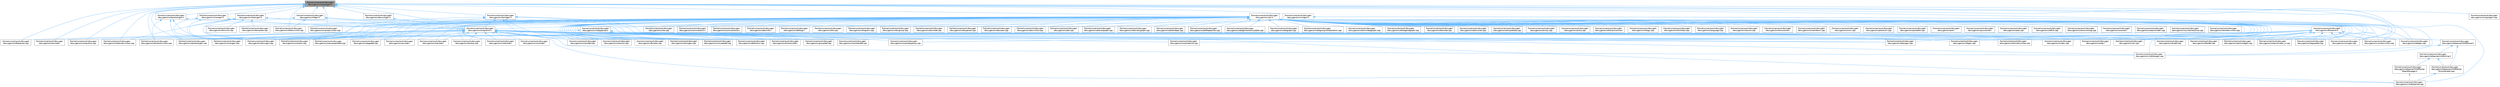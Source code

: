 digraph "/home/runner/work/doxygen/doxygen/src/outputgen.h"
{
 // INTERACTIVE_SVG=YES
 // LATEX_PDF_SIZE
  bgcolor="transparent";
  edge [fontname=Helvetica,fontsize=10,labelfontname=Helvetica,labelfontsize=10];
  node [fontname=Helvetica,fontsize=10,shape=box,height=0.2,width=0.4];
  Node1 [id="Node000001",label="/home/runner/work/doxygen\l/doxygen/src/outputgen.h",height=0.2,width=0.4,color="gray40", fillcolor="grey60", style="filled", fontcolor="black"];
  Node1 -> Node2 [id="edge1_Node000001_Node000002",dir="back",color="steelblue1",style="solid"];
  Node2 [id="Node000002",label="/home/runner/work/doxygen\l/doxygen/src/defgen.cpp",height=0.2,width=0.4,color="grey40", fillcolor="white", style="filled",URL="$d3/d17/defgen_8cpp.html",tooltip=" "];
  Node1 -> Node3 [id="edge2_Node000001_Node000003",dir="back",color="steelblue1",style="solid"];
  Node3 [id="Node000003",label="/home/runner/work/doxygen\l/doxygen/src/devnullgen.h",height=0.2,width=0.4,color="grey40", fillcolor="white", style="filled",URL="$d8/de5/devnullgen_8h.html",tooltip=" "];
  Node3 -> Node4 [id="edge3_Node000003_Node000004",dir="back",color="steelblue1",style="solid"];
  Node4 [id="Node000004",label="/home/runner/work/doxygen\l/doxygen/src/outputlist.h",height=0.2,width=0.4,color="grey40", fillcolor="white", style="filled",URL="$d2/db9/outputlist_8h.html",tooltip=" "];
  Node4 -> Node5 [id="edge4_Node000004_Node000005",dir="back",color="steelblue1",style="solid"];
  Node5 [id="Node000005",label="/home/runner/work/doxygen\l/doxygen/src/classdef.cpp",height=0.2,width=0.4,color="grey40", fillcolor="white", style="filled",URL="$de/d89/classdef_8cpp.html",tooltip=" "];
  Node4 -> Node6 [id="edge5_Node000004_Node000006",dir="back",color="steelblue1",style="solid"];
  Node6 [id="Node000006",label="/home/runner/work/doxygen\l/doxygen/src/classlist.cpp",height=0.2,width=0.4,color="grey40", fillcolor="white", style="filled",URL="$d6/d10/classlist_8cpp.html",tooltip=" "];
  Node4 -> Node7 [id="edge6_Node000004_Node000007",dir="back",color="steelblue1",style="solid"];
  Node7 [id="Node000007",label="/home/runner/work/doxygen\l/doxygen/src/code.l",height=0.2,width=0.4,color="grey40", fillcolor="white", style="filled",URL="$da/d1f/code_8l.html",tooltip=" "];
  Node4 -> Node8 [id="edge7_Node000004_Node000008",dir="back",color="steelblue1",style="solid"];
  Node8 [id="Node000008",label="/home/runner/work/doxygen\l/doxygen/src/conceptdef.cpp",height=0.2,width=0.4,color="grey40", fillcolor="white", style="filled",URL="$d8/d0a/conceptdef_8cpp.html",tooltip=" "];
  Node4 -> Node9 [id="edge8_Node000004_Node000009",dir="back",color="steelblue1",style="solid"];
  Node9 [id="Node000009",label="/home/runner/work/doxygen\l/doxygen/src/context.cpp",height=0.2,width=0.4,color="grey40", fillcolor="white", style="filled",URL="$db/d12/context_8cpp.html",tooltip=" "];
  Node4 -> Node10 [id="edge9_Node000004_Node000010",dir="back",color="steelblue1",style="solid"];
  Node10 [id="Node000010",label="/home/runner/work/doxygen\l/doxygen/src/definition.cpp",height=0.2,width=0.4,color="grey40", fillcolor="white", style="filled",URL="$d3/dea/definition_8cpp.html",tooltip=" "];
  Node4 -> Node11 [id="edge10_Node000004_Node000011",dir="back",color="steelblue1",style="solid"];
  Node11 [id="Node000011",label="/home/runner/work/doxygen\l/doxygen/src/dirdef.cpp",height=0.2,width=0.4,color="grey40", fillcolor="white", style="filled",URL="$d8/d52/dirdef_8cpp.html",tooltip=" "];
  Node4 -> Node12 [id="edge11_Node000004_Node000012",dir="back",color="steelblue1",style="solid"];
  Node12 [id="Node000012",label="/home/runner/work/doxygen\l/doxygen/src/docbookgen.cpp",height=0.2,width=0.4,color="grey40", fillcolor="white", style="filled",URL="$d8/d29/docbookgen_8cpp.html",tooltip=" "];
  Node4 -> Node13 [id="edge12_Node000004_Node000013",dir="back",color="steelblue1",style="solid"];
  Node13 [id="Node000013",label="/home/runner/work/doxygen\l/doxygen/src/doxygen.cpp",height=0.2,width=0.4,color="grey40", fillcolor="white", style="filled",URL="$dc/d98/doxygen_8cpp.html",tooltip=" "];
  Node4 -> Node14 [id="edge13_Node000004_Node000014",dir="back",color="steelblue1",style="solid"];
  Node14 [id="Node000014",label="/home/runner/work/doxygen\l/doxygen/src/filedef.cpp",height=0.2,width=0.4,color="grey40", fillcolor="white", style="filled",URL="$d6/ddc/filedef_8cpp.html",tooltip=" "];
  Node4 -> Node15 [id="edge14_Node000004_Node000015",dir="back",color="steelblue1",style="solid"];
  Node15 [id="Node000015",label="/home/runner/work/doxygen\l/doxygen/src/fileparser.cpp",height=0.2,width=0.4,color="grey40", fillcolor="white", style="filled",URL="$d9/d74/fileparser_8cpp.html",tooltip=" "];
  Node4 -> Node16 [id="edge15_Node000004_Node000016",dir="back",color="steelblue1",style="solid"];
  Node16 [id="Node000016",label="/home/runner/work/doxygen\l/doxygen/src/fortrancode.l",height=0.2,width=0.4,color="grey40", fillcolor="white", style="filled",URL="$d9/d5b/fortrancode_8l.html",tooltip=" "];
  Node4 -> Node17 [id="edge16_Node000004_Node000017",dir="back",color="steelblue1",style="solid"];
  Node17 [id="Node000017",label="/home/runner/work/doxygen\l/doxygen/src/ftvhelp.cpp",height=0.2,width=0.4,color="grey40", fillcolor="white", style="filled",URL="$db/d41/ftvhelp_8cpp.html",tooltip=" "];
  Node4 -> Node18 [id="edge17_Node000004_Node000018",dir="back",color="steelblue1",style="solid"];
  Node18 [id="Node000018",label="/home/runner/work/doxygen\l/doxygen/src/groupdef.cpp",height=0.2,width=0.4,color="grey40", fillcolor="white", style="filled",URL="$d6/d42/groupdef_8cpp.html",tooltip=" "];
  Node4 -> Node19 [id="edge18_Node000004_Node000019",dir="back",color="steelblue1",style="solid"];
  Node19 [id="Node000019",label="/home/runner/work/doxygen\l/doxygen/src/htmldocvisitor.cpp",height=0.2,width=0.4,color="grey40", fillcolor="white", style="filled",URL="$da/db0/htmldocvisitor_8cpp.html",tooltip=" "];
  Node4 -> Node20 [id="edge19_Node000004_Node000020",dir="back",color="steelblue1",style="solid"];
  Node20 [id="Node000020",label="/home/runner/work/doxygen\l/doxygen/src/htmlgen.cpp",height=0.2,width=0.4,color="grey40", fillcolor="white", style="filled",URL="$d8/d6e/htmlgen_8cpp.html",tooltip=" "];
  Node4 -> Node21 [id="edge20_Node000004_Node000021",dir="back",color="steelblue1",style="solid"];
  Node21 [id="Node000021",label="/home/runner/work/doxygen\l/doxygen/src/index.cpp",height=0.2,width=0.4,color="grey40", fillcolor="white", style="filled",URL="$db/d14/index_8cpp.html",tooltip="This file contains functions for the various index pages."];
  Node4 -> Node22 [id="edge21_Node000004_Node000022",dir="back",color="steelblue1",style="solid"];
  Node22 [id="Node000022",label="/home/runner/work/doxygen\l/doxygen/src/latexdocvisitor.cpp",height=0.2,width=0.4,color="grey40", fillcolor="white", style="filled",URL="$d1/d4e/latexdocvisitor_8cpp.html",tooltip=" "];
  Node4 -> Node23 [id="edge22_Node000004_Node000023",dir="back",color="steelblue1",style="solid"];
  Node23 [id="Node000023",label="/home/runner/work/doxygen\l/doxygen/src/latexgen.cpp",height=0.2,width=0.4,color="grey40", fillcolor="white", style="filled",URL="$d4/d42/latexgen_8cpp.html",tooltip=" "];
  Node4 -> Node24 [id="edge23_Node000004_Node000024",dir="back",color="steelblue1",style="solid"];
  Node24 [id="Node000024",label="/home/runner/work/doxygen\l/doxygen/src/lexcode.l",height=0.2,width=0.4,color="grey40", fillcolor="white", style="filled",URL="$d0/d7e/lexcode_8l.html",tooltip=" "];
  Node4 -> Node25 [id="edge24_Node000004_Node000025",dir="back",color="steelblue1",style="solid"];
  Node25 [id="Node000025",label="/home/runner/work/doxygen\l/doxygen/src/mangen.cpp",height=0.2,width=0.4,color="grey40", fillcolor="white", style="filled",URL="$d7/de7/mangen_8cpp.html",tooltip=" "];
  Node4 -> Node26 [id="edge25_Node000004_Node000026",dir="back",color="steelblue1",style="solid"];
  Node26 [id="Node000026",label="/home/runner/work/doxygen\l/doxygen/src/memberdef.cpp",height=0.2,width=0.4,color="grey40", fillcolor="white", style="filled",URL="$d0/d72/memberdef_8cpp.html",tooltip=" "];
  Node4 -> Node27 [id="edge26_Node000004_Node000027",dir="back",color="steelblue1",style="solid"];
  Node27 [id="Node000027",label="/home/runner/work/doxygen\l/doxygen/src/membergroup.cpp",height=0.2,width=0.4,color="grey40", fillcolor="white", style="filled",URL="$d6/d18/membergroup_8cpp.html",tooltip=" "];
  Node4 -> Node28 [id="edge27_Node000004_Node000028",dir="back",color="steelblue1",style="solid"];
  Node28 [id="Node000028",label="/home/runner/work/doxygen\l/doxygen/src/memberlist.cpp",height=0.2,width=0.4,color="grey40", fillcolor="white", style="filled",URL="$d0/d14/memberlist_8cpp.html",tooltip=" "];
  Node4 -> Node29 [id="edge28_Node000004_Node000029",dir="back",color="steelblue1",style="solid"];
  Node29 [id="Node000029",label="/home/runner/work/doxygen\l/doxygen/src/namespacedef.cpp",height=0.2,width=0.4,color="grey40", fillcolor="white", style="filled",URL="$d7/d1c/namespacedef_8cpp.html",tooltip=" "];
  Node4 -> Node30 [id="edge29_Node000004_Node000030",dir="back",color="steelblue1",style="solid"];
  Node30 [id="Node000030",label="/home/runner/work/doxygen\l/doxygen/src/outputlist.cpp",height=0.2,width=0.4,color="grey40", fillcolor="white", style="filled",URL="$db/dd8/outputlist_8cpp.html",tooltip=" "];
  Node4 -> Node31 [id="edge30_Node000004_Node000031",dir="back",color="steelblue1",style="solid"];
  Node31 [id="Node000031",label="/home/runner/work/doxygen\l/doxygen/src/pagedef.cpp",height=0.2,width=0.4,color="grey40", fillcolor="white", style="filled",URL="$d9/db4/pagedef_8cpp.html",tooltip=" "];
  Node4 -> Node32 [id="edge31_Node000004_Node000032",dir="back",color="steelblue1",style="solid"];
  Node32 [id="Node000032",label="/home/runner/work/doxygen\l/doxygen/src/pycode.l",height=0.2,width=0.4,color="grey40", fillcolor="white", style="filled",URL="$d3/ded/pycode_8l.html",tooltip=" "];
  Node4 -> Node33 [id="edge32_Node000004_Node000033",dir="back",color="steelblue1",style="solid"];
  Node33 [id="Node000033",label="/home/runner/work/doxygen\l/doxygen/src/rtfgen.cpp",height=0.2,width=0.4,color="grey40", fillcolor="white", style="filled",URL="$d0/d9c/rtfgen_8cpp.html",tooltip=" "];
  Node4 -> Node34 [id="edge33_Node000004_Node000034",dir="back",color="steelblue1",style="solid"];
  Node34 [id="Node000034",label="/home/runner/work/doxygen\l/doxygen/src/sqlcode.l",height=0.2,width=0.4,color="grey40", fillcolor="white", style="filled",URL="$d2/dda/sqlcode_8l.html",tooltip=" "];
  Node4 -> Node35 [id="edge34_Node000004_Node000035",dir="back",color="steelblue1",style="solid"];
  Node35 [id="Node000035",label="/home/runner/work/doxygen\l/doxygen/src/tooltip.cpp",height=0.2,width=0.4,color="grey40", fillcolor="white", style="filled",URL="$d7/d56/tooltip_8cpp.html",tooltip=" "];
  Node4 -> Node36 [id="edge35_Node000004_Node000036",dir="back",color="steelblue1",style="solid"];
  Node36 [id="Node000036",label="/home/runner/work/doxygen\l/doxygen/src/util.cpp",height=0.2,width=0.4,color="grey40", fillcolor="white", style="filled",URL="$df/d2d/util_8cpp.html",tooltip=" "];
  Node4 -> Node37 [id="edge36_Node000004_Node000037",dir="back",color="steelblue1",style="solid"];
  Node37 [id="Node000037",label="/home/runner/work/doxygen\l/doxygen/src/vhdlcode.l",height=0.2,width=0.4,color="grey40", fillcolor="white", style="filled",URL="$d5/d6a/vhdlcode_8l.html",tooltip=" "];
  Node4 -> Node38 [id="edge37_Node000004_Node000038",dir="back",color="steelblue1",style="solid"];
  Node38 [id="Node000038",label="/home/runner/work/doxygen\l/doxygen/src/vhdldocgen.cpp",height=0.2,width=0.4,color="grey40", fillcolor="white", style="filled",URL="$de/dea/vhdldocgen_8cpp.html",tooltip=" "];
  Node4 -> Node39 [id="edge38_Node000004_Node000039",dir="back",color="steelblue1",style="solid"];
  Node39 [id="Node000039",label="/home/runner/work/doxygen\l/doxygen/src/vhdljjparser.cpp",height=0.2,width=0.4,color="grey40", fillcolor="white", style="filled",URL="$d1/d86/vhdljjparser_8cpp.html",tooltip=" "];
  Node4 -> Node40 [id="edge39_Node000004_Node000040",dir="back",color="steelblue1",style="solid"];
  Node40 [id="Node000040",label="/home/runner/work/doxygen\l/doxygen/src/xmlcode.l",height=0.2,width=0.4,color="grey40", fillcolor="white", style="filled",URL="$dc/dc1/xmlcode_8l.html",tooltip=" "];
  Node4 -> Node41 [id="edge40_Node000004_Node000041",dir="back",color="steelblue1",style="solid"];
  Node41 [id="Node000041",label="/home/runner/work/doxygen\l/doxygen/src/xmlgen.cpp",height=0.2,width=0.4,color="grey40", fillcolor="white", style="filled",URL="$d0/dc3/xmlgen_8cpp.html",tooltip=" "];
  Node1 -> Node12 [id="edge41_Node000001_Node000012",dir="back",color="steelblue1",style="solid"];
  Node1 -> Node42 [id="edge42_Node000001_Node000042",dir="back",color="steelblue1",style="solid"];
  Node42 [id="Node000042",label="/home/runner/work/doxygen\l/doxygen/src/docbookgen.h",height=0.2,width=0.4,color="grey40", fillcolor="white", style="filled",URL="$de/dea/docbookgen_8h.html",tooltip=" "];
  Node42 -> Node12 [id="edge43_Node000042_Node000012",dir="back",color="steelblue1",style="solid"];
  Node42 -> Node43 [id="edge44_Node000042_Node000043",dir="back",color="steelblue1",style="solid"];
  Node43 [id="Node000043",label="/home/runner/work/doxygen\l/doxygen/src/docbookvisitor.cpp",height=0.2,width=0.4,color="grey40", fillcolor="white", style="filled",URL="$dc/d05/docbookvisitor_8cpp.html",tooltip=" "];
  Node42 -> Node13 [id="edge45_Node000042_Node000013",dir="back",color="steelblue1",style="solid"];
  Node42 -> Node4 [id="edge46_Node000042_Node000004",dir="back",color="steelblue1",style="solid"];
  Node1 -> Node43 [id="edge47_Node000001_Node000043",dir="back",color="steelblue1",style="solid"];
  Node1 -> Node15 [id="edge48_Node000001_Node000015",dir="back",color="steelblue1",style="solid"];
  Node1 -> Node19 [id="edge49_Node000001_Node000019",dir="back",color="steelblue1",style="solid"];
  Node1 -> Node44 [id="edge50_Node000001_Node000044",dir="back",color="steelblue1",style="solid"];
  Node44 [id="Node000044",label="/home/runner/work/doxygen\l/doxygen/src/htmlgen.h",height=0.2,width=0.4,color="grey40", fillcolor="white", style="filled",URL="$d8/d56/htmlgen_8h.html",tooltip=" "];
  Node44 -> Node9 [id="edge51_Node000044_Node000009",dir="back",color="steelblue1",style="solid"];
  Node44 -> Node13 [id="edge52_Node000044_Node000013",dir="back",color="steelblue1",style="solid"];
  Node44 -> Node17 [id="edge53_Node000044_Node000017",dir="back",color="steelblue1",style="solid"];
  Node44 -> Node19 [id="edge54_Node000044_Node000019",dir="back",color="steelblue1",style="solid"];
  Node44 -> Node20 [id="edge55_Node000044_Node000020",dir="back",color="steelblue1",style="solid"];
  Node44 -> Node21 [id="edge56_Node000044_Node000021",dir="back",color="steelblue1",style="solid"];
  Node44 -> Node4 [id="edge57_Node000044_Node000004",dir="back",color="steelblue1",style="solid"];
  Node1 -> Node22 [id="edge58_Node000001_Node000022",dir="back",color="steelblue1",style="solid"];
  Node1 -> Node45 [id="edge59_Node000001_Node000045",dir="back",color="steelblue1",style="solid"];
  Node45 [id="Node000045",label="/home/runner/work/doxygen\l/doxygen/src/latexgen.h",height=0.2,width=0.4,color="grey40", fillcolor="white", style="filled",URL="$d6/d9c/latexgen_8h.html",tooltip=" "];
  Node45 -> Node9 [id="edge60_Node000045_Node000009",dir="back",color="steelblue1",style="solid"];
  Node45 -> Node13 [id="edge61_Node000045_Node000013",dir="back",color="steelblue1",style="solid"];
  Node45 -> Node46 [id="edge62_Node000045_Node000046",dir="back",color="steelblue1",style="solid"];
  Node46 [id="Node000046",label="/home/runner/work/doxygen\l/doxygen/src/formula.cpp",height=0.2,width=0.4,color="grey40", fillcolor="white", style="filled",URL="$d7/d5b/formula_8cpp.html",tooltip=" "];
  Node45 -> Node22 [id="edge63_Node000045_Node000022",dir="back",color="steelblue1",style="solid"];
  Node45 -> Node23 [id="edge64_Node000045_Node000023",dir="back",color="steelblue1",style="solid"];
  Node45 -> Node4 [id="edge65_Node000045_Node000004",dir="back",color="steelblue1",style="solid"];
  Node45 -> Node47 [id="edge66_Node000045_Node000047",dir="back",color="steelblue1",style="solid"];
  Node47 [id="Node000047",label="/home/runner/work/doxygen\l/doxygen/src/template.cpp",height=0.2,width=0.4,color="grey40", fillcolor="white", style="filled",URL="$df/d54/template_8cpp.html",tooltip=" "];
  Node1 -> Node24 [id="edge67_Node000001_Node000024",dir="back",color="steelblue1",style="solid"];
  Node1 -> Node48 [id="edge68_Node000001_Node000048",dir="back",color="steelblue1",style="solid"];
  Node48 [id="Node000048",label="/home/runner/work/doxygen\l/doxygen/src/mandocvisitor.cpp",height=0.2,width=0.4,color="grey40", fillcolor="white", style="filled",URL="$d8/dde/mandocvisitor_8cpp.html",tooltip=" "];
  Node1 -> Node49 [id="edge69_Node000001_Node000049",dir="back",color="steelblue1",style="solid"];
  Node49 [id="Node000049",label="/home/runner/work/doxygen\l/doxygen/src/mangen.h",height=0.2,width=0.4,color="grey40", fillcolor="white", style="filled",URL="$da/dc0/mangen_8h.html",tooltip=" "];
  Node49 -> Node13 [id="edge70_Node000049_Node000013",dir="back",color="steelblue1",style="solid"];
  Node49 -> Node25 [id="edge71_Node000049_Node000025",dir="back",color="steelblue1",style="solid"];
  Node49 -> Node4 [id="edge72_Node000049_Node000004",dir="back",color="steelblue1",style="solid"];
  Node1 -> Node50 [id="edge73_Node000001_Node000050",dir="back",color="steelblue1",style="solid"];
  Node50 [id="Node000050",label="/home/runner/work/doxygen\l/doxygen/src/outputgen.cpp",height=0.2,width=0.4,color="grey40", fillcolor="white", style="filled",URL="$d0/d17/outputgen_8cpp.html",tooltip=" "];
  Node1 -> Node30 [id="edge74_Node000001_Node000030",dir="back",color="steelblue1",style="solid"];
  Node1 -> Node4 [id="edge75_Node000001_Node000004",dir="back",color="steelblue1",style="solid"];
  Node1 -> Node51 [id="edge76_Node000001_Node000051",dir="back",color="steelblue1",style="solid"];
  Node51 [id="Node000051",label="/home/runner/work/doxygen\l/doxygen/src/rtfdocvisitor.cpp",height=0.2,width=0.4,color="grey40", fillcolor="white", style="filled",URL="$de/d9a/rtfdocvisitor_8cpp.html",tooltip=" "];
  Node1 -> Node52 [id="edge77_Node000001_Node000052",dir="back",color="steelblue1",style="solid"];
  Node52 [id="Node000052",label="/home/runner/work/doxygen\l/doxygen/src/rtfgen.h",height=0.2,width=0.4,color="grey40", fillcolor="white", style="filled",URL="$d4/daa/rtfgen_8h.html",tooltip=" "];
  Node52 -> Node13 [id="edge78_Node000052_Node000013",dir="back",color="steelblue1",style="solid"];
  Node52 -> Node4 [id="edge79_Node000052_Node000004",dir="back",color="steelblue1",style="solid"];
  Node52 -> Node51 [id="edge80_Node000052_Node000051",dir="back",color="steelblue1",style="solid"];
  Node52 -> Node33 [id="edge81_Node000052_Node000033",dir="back",color="steelblue1",style="solid"];
  Node1 -> Node53 [id="edge82_Node000001_Node000053",dir="back",color="steelblue1",style="solid"];
  Node53 [id="Node000053",label="/home/runner/work/doxygen\l/doxygen/src/util.h",height=0.2,width=0.4,color="grey40", fillcolor="white", style="filled",URL="$d8/d3c/util_8h.html",tooltip="A bunch of utility functions."];
  Node53 -> Node54 [id="edge83_Node000053_Node000054",dir="back",color="steelblue1",style="solid"];
  Node54 [id="Node000054",label="/home/runner/work/doxygen\l/doxygen/src/cite.cpp",height=0.2,width=0.4,color="grey40", fillcolor="white", style="filled",URL="$d5/d0b/cite_8cpp.html",tooltip=" "];
  Node53 -> Node5 [id="edge84_Node000053_Node000005",dir="back",color="steelblue1",style="solid"];
  Node53 -> Node6 [id="edge85_Node000053_Node000006",dir="back",color="steelblue1",style="solid"];
  Node53 -> Node7 [id="edge86_Node000053_Node000007",dir="back",color="steelblue1",style="solid"];
  Node53 -> Node55 [id="edge87_Node000053_Node000055",dir="back",color="steelblue1",style="solid"];
  Node55 [id="Node000055",label="/home/runner/work/doxygen\l/doxygen/src/commentcnv.l",height=0.2,width=0.4,color="grey40", fillcolor="white", style="filled",URL="$d0/d47/commentcnv_8l.html",tooltip=" "];
  Node53 -> Node56 [id="edge88_Node000053_Node000056",dir="back",color="steelblue1",style="solid"];
  Node56 [id="Node000056",label="/home/runner/work/doxygen\l/doxygen/src/commentscan.l",height=0.2,width=0.4,color="grey40", fillcolor="white", style="filled",URL="$d7/d5f/commentscan_8l.html",tooltip=" "];
  Node53 -> Node8 [id="edge89_Node000053_Node000008",dir="back",color="steelblue1",style="solid"];
  Node53 -> Node9 [id="edge90_Node000053_Node000009",dir="back",color="steelblue1",style="solid"];
  Node53 -> Node57 [id="edge91_Node000053_Node000057",dir="back",color="steelblue1",style="solid"];
  Node57 [id="Node000057",label="/home/runner/work/doxygen\l/doxygen/src/declinfo.l",height=0.2,width=0.4,color="grey40", fillcolor="white", style="filled",URL="$d8/d0f/declinfo_8l.html",tooltip=" "];
  Node53 -> Node58 [id="edge92_Node000053_Node000058",dir="back",color="steelblue1",style="solid"];
  Node58 [id="Node000058",label="/home/runner/work/doxygen\l/doxygen/src/defargs.l",height=0.2,width=0.4,color="grey40", fillcolor="white", style="filled",URL="$de/df3/defargs_8l.html",tooltip=" "];
  Node53 -> Node2 [id="edge93_Node000053_Node000002",dir="back",color="steelblue1",style="solid"];
  Node53 -> Node10 [id="edge94_Node000053_Node000010",dir="back",color="steelblue1",style="solid"];
  Node53 -> Node59 [id="edge95_Node000053_Node000059",dir="back",color="steelblue1",style="solid"];
  Node59 [id="Node000059",label="/home/runner/work/doxygen\l/doxygen/src/dia.cpp",height=0.2,width=0.4,color="grey40", fillcolor="white", style="filled",URL="$d1/df5/dia_8cpp.html",tooltip=" "];
  Node53 -> Node60 [id="edge96_Node000053_Node000060",dir="back",color="steelblue1",style="solid"];
  Node60 [id="Node000060",label="/home/runner/work/doxygen\l/doxygen/src/diagram.cpp",height=0.2,width=0.4,color="grey40", fillcolor="white", style="filled",URL="$da/d0d/diagram_8cpp.html",tooltip=" "];
  Node53 -> Node11 [id="edge97_Node000053_Node000011",dir="back",color="steelblue1",style="solid"];
  Node53 -> Node12 [id="edge98_Node000053_Node000012",dir="back",color="steelblue1",style="solid"];
  Node53 -> Node43 [id="edge99_Node000053_Node000043",dir="back",color="steelblue1",style="solid"];
  Node53 -> Node61 [id="edge100_Node000053_Node000061",dir="back",color="steelblue1",style="solid"];
  Node61 [id="Node000061",label="/home/runner/work/doxygen\l/doxygen/src/docgroup.cpp",height=0.2,width=0.4,color="grey40", fillcolor="white", style="filled",URL="$d3/d36/docgroup_8cpp.html",tooltip=" "];
  Node53 -> Node62 [id="edge101_Node000053_Node000062",dir="back",color="steelblue1",style="solid"];
  Node62 [id="Node000062",label="/home/runner/work/doxygen\l/doxygen/src/docnode.cpp",height=0.2,width=0.4,color="grey40", fillcolor="white", style="filled",URL="$d0/d2b/docnode_8cpp.html",tooltip=" "];
  Node53 -> Node63 [id="edge102_Node000053_Node000063",dir="back",color="steelblue1",style="solid"];
  Node63 [id="Node000063",label="/home/runner/work/doxygen\l/doxygen/src/docparser.cpp",height=0.2,width=0.4,color="grey40", fillcolor="white", style="filled",URL="$da/d17/docparser_8cpp.html",tooltip=" "];
  Node53 -> Node64 [id="edge103_Node000053_Node000064",dir="back",color="steelblue1",style="solid"];
  Node64 [id="Node000064",label="/home/runner/work/doxygen\l/doxygen/src/docsets.cpp",height=0.2,width=0.4,color="grey40", fillcolor="white", style="filled",URL="$d7/d8f/docsets_8cpp.html",tooltip=" "];
  Node53 -> Node65 [id="edge104_Node000053_Node000065",dir="back",color="steelblue1",style="solid"];
  Node65 [id="Node000065",label="/home/runner/work/doxygen\l/doxygen/src/docvisitor.cpp",height=0.2,width=0.4,color="grey40", fillcolor="white", style="filled",URL="$da/d39/docvisitor_8cpp.html",tooltip=" "];
  Node53 -> Node66 [id="edge105_Node000053_Node000066",dir="back",color="steelblue1",style="solid"];
  Node66 [id="Node000066",label="/home/runner/work/doxygen\l/doxygen/src/dot.cpp",height=0.2,width=0.4,color="grey40", fillcolor="white", style="filled",URL="$de/daa/dot_8cpp.html",tooltip=" "];
  Node53 -> Node67 [id="edge106_Node000053_Node000067",dir="back",color="steelblue1",style="solid"];
  Node67 [id="Node000067",label="/home/runner/work/doxygen\l/doxygen/src/dotcallgraph.cpp",height=0.2,width=0.4,color="grey40", fillcolor="white", style="filled",URL="$d4/dd5/dotcallgraph_8cpp.html",tooltip=" "];
  Node53 -> Node68 [id="edge107_Node000053_Node000068",dir="back",color="steelblue1",style="solid"];
  Node68 [id="Node000068",label="/home/runner/work/doxygen\l/doxygen/src/dotclassgraph.cpp",height=0.2,width=0.4,color="grey40", fillcolor="white", style="filled",URL="$d4/dcd/dotclassgraph_8cpp.html",tooltip=" "];
  Node53 -> Node69 [id="edge108_Node000053_Node000069",dir="back",color="steelblue1",style="solid"];
  Node69 [id="Node000069",label="/home/runner/work/doxygen\l/doxygen/src/dotdirdeps.cpp",height=0.2,width=0.4,color="grey40", fillcolor="white", style="filled",URL="$da/d45/dotdirdeps_8cpp.html",tooltip=" "];
  Node53 -> Node70 [id="edge109_Node000053_Node000070",dir="back",color="steelblue1",style="solid"];
  Node70 [id="Node000070",label="/home/runner/work/doxygen\l/doxygen/src/dotfilepatcher.cpp",height=0.2,width=0.4,color="grey40", fillcolor="white", style="filled",URL="$d9/d92/dotfilepatcher_8cpp.html",tooltip=" "];
  Node53 -> Node71 [id="edge110_Node000053_Node000071",dir="back",color="steelblue1",style="solid"];
  Node71 [id="Node000071",label="/home/runner/work/doxygen\l/doxygen/src/dotgfxhierarchytable.cpp",height=0.2,width=0.4,color="grey40", fillcolor="white", style="filled",URL="$d4/d09/dotgfxhierarchytable_8cpp.html",tooltip=" "];
  Node53 -> Node72 [id="edge111_Node000053_Node000072",dir="back",color="steelblue1",style="solid"];
  Node72 [id="Node000072",label="/home/runner/work/doxygen\l/doxygen/src/dotgraph.cpp",height=0.2,width=0.4,color="grey40", fillcolor="white", style="filled",URL="$de/d45/dotgraph_8cpp.html",tooltip=" "];
  Node53 -> Node73 [id="edge112_Node000053_Node000073",dir="back",color="steelblue1",style="solid"];
  Node73 [id="Node000073",label="/home/runner/work/doxygen\l/doxygen/src/dotgroupcollaboration.cpp",height=0.2,width=0.4,color="grey40", fillcolor="white", style="filled",URL="$d1/d86/dotgroupcollaboration_8cpp.html",tooltip=" "];
  Node53 -> Node74 [id="edge113_Node000053_Node000074",dir="back",color="steelblue1",style="solid"];
  Node74 [id="Node000074",label="/home/runner/work/doxygen\l/doxygen/src/dotincldepgraph.cpp",height=0.2,width=0.4,color="grey40", fillcolor="white", style="filled",URL="$da/d57/dotincldepgraph_8cpp.html",tooltip=" "];
  Node53 -> Node75 [id="edge114_Node000053_Node000075",dir="back",color="steelblue1",style="solid"];
  Node75 [id="Node000075",label="/home/runner/work/doxygen\l/doxygen/src/dotlegendgraph.cpp",height=0.2,width=0.4,color="grey40", fillcolor="white", style="filled",URL="$d4/d33/dotlegendgraph_8cpp.html",tooltip=" "];
  Node53 -> Node76 [id="edge115_Node000053_Node000076",dir="back",color="steelblue1",style="solid"];
  Node76 [id="Node000076",label="/home/runner/work/doxygen\l/doxygen/src/dotnode.cpp",height=0.2,width=0.4,color="grey40", fillcolor="white", style="filled",URL="$df/d58/dotnode_8cpp.html",tooltip=" "];
  Node53 -> Node77 [id="edge116_Node000053_Node000077",dir="back",color="steelblue1",style="solid"];
  Node77 [id="Node000077",label="/home/runner/work/doxygen\l/doxygen/src/dotrunner.cpp",height=0.2,width=0.4,color="grey40", fillcolor="white", style="filled",URL="$d1/dfe/dotrunner_8cpp.html",tooltip=" "];
  Node53 -> Node13 [id="edge117_Node000053_Node000013",dir="back",color="steelblue1",style="solid"];
  Node53 -> Node78 [id="edge118_Node000053_Node000078",dir="back",color="steelblue1",style="solid"];
  Node78 [id="Node000078",label="/home/runner/work/doxygen\l/doxygen/src/eclipsehelp.cpp",height=0.2,width=0.4,color="grey40", fillcolor="white", style="filled",URL="$d8/d56/eclipsehelp_8cpp.html",tooltip=" "];
  Node53 -> Node79 [id="edge119_Node000053_Node000079",dir="back",color="steelblue1",style="solid"];
  Node79 [id="Node000079",label="/home/runner/work/doxygen\l/doxygen/src/emoji.cpp",height=0.2,width=0.4,color="grey40", fillcolor="white", style="filled",URL="$d2/d38/emoji_8cpp.html",tooltip=" "];
  Node53 -> Node80 [id="edge120_Node000053_Node000080",dir="back",color="steelblue1",style="solid"];
  Node80 [id="Node000080",label="/home/runner/work/doxygen\l/doxygen/src/entry.cpp",height=0.2,width=0.4,color="grey40", fillcolor="white", style="filled",URL="$d2/dd2/entry_8cpp.html",tooltip=" "];
  Node53 -> Node14 [id="edge121_Node000053_Node000014",dir="back",color="steelblue1",style="solid"];
  Node53 -> Node81 [id="edge122_Node000053_Node000081",dir="back",color="steelblue1",style="solid"];
  Node81 [id="Node000081",label="/home/runner/work/doxygen\l/doxygen/src/filename.h",height=0.2,width=0.4,color="grey40", fillcolor="white", style="filled",URL="$dc/dd6/filename_8h.html",tooltip=" "];
  Node81 -> Node7 [id="edge123_Node000081_Node000007",dir="back",color="steelblue1",style="solid"];
  Node81 -> Node9 [id="edge124_Node000081_Node000009",dir="back",color="steelblue1",style="solid"];
  Node81 -> Node2 [id="edge125_Node000081_Node000002",dir="back",color="steelblue1",style="solid"];
  Node81 -> Node11 [id="edge126_Node000081_Node000011",dir="back",color="steelblue1",style="solid"];
  Node81 -> Node12 [id="edge127_Node000081_Node000012",dir="back",color="steelblue1",style="solid"];
  Node81 -> Node43 [id="edge128_Node000081_Node000043",dir="back",color="steelblue1",style="solid"];
  Node81 -> Node13 [id="edge129_Node000081_Node000013",dir="back",color="steelblue1",style="solid"];
  Node81 -> Node14 [id="edge130_Node000081_Node000014",dir="back",color="steelblue1",style="solid"];
  Node81 -> Node21 [id="edge131_Node000081_Node000021",dir="back",color="steelblue1",style="solid"];
  Node81 -> Node23 [id="edge132_Node000081_Node000023",dir="back",color="steelblue1",style="solid"];
  Node81 -> Node82 [id="edge133_Node000081_Node000082",dir="back",color="steelblue1",style="solid"];
  Node82 [id="Node000082",label="/home/runner/work/doxygen\l/doxygen/src/perlmodgen.cpp",height=0.2,width=0.4,color="grey40", fillcolor="white", style="filled",URL="$de/dd0/perlmodgen_8cpp.html",tooltip=" "];
  Node81 -> Node33 [id="edge134_Node000081_Node000033",dir="back",color="steelblue1",style="solid"];
  Node81 -> Node83 [id="edge135_Node000081_Node000083",dir="back",color="steelblue1",style="solid"];
  Node83 [id="Node000083",label="/home/runner/work/doxygen\l/doxygen/src/searchindex_js.cpp",height=0.2,width=0.4,color="grey40", fillcolor="white", style="filled",URL="$d9/d2f/searchindex__js_8cpp.html",tooltip=" "];
  Node81 -> Node84 [id="edge136_Node000081_Node000084",dir="back",color="steelblue1",style="solid"];
  Node84 [id="Node000084",label="/home/runner/work/doxygen\l/doxygen/src/tagreader.cpp",height=0.2,width=0.4,color="grey40", fillcolor="white", style="filled",URL="$d4/d7b/tagreader_8cpp.html",tooltip=" "];
  Node81 -> Node36 [id="edge137_Node000081_Node000036",dir="back",color="steelblue1",style="solid"];
  Node81 -> Node38 [id="edge138_Node000081_Node000038",dir="back",color="steelblue1",style="solid"];
  Node81 -> Node85 [id="edge139_Node000081_Node000085",dir="back",color="steelblue1",style="solid"];
  Node85 [id="Node000085",label="/home/runner/work/doxygen\l/doxygen/src/xmldocvisitor.cpp",height=0.2,width=0.4,color="grey40", fillcolor="white", style="filled",URL="$dd/db6/xmldocvisitor_8cpp.html",tooltip=" "];
  Node81 -> Node41 [id="edge140_Node000081_Node000041",dir="back",color="steelblue1",style="solid"];
  Node53 -> Node46 [id="edge141_Node000053_Node000046",dir="back",color="steelblue1",style="solid"];
  Node53 -> Node16 [id="edge142_Node000053_Node000016",dir="back",color="steelblue1",style="solid"];
  Node53 -> Node86 [id="edge143_Node000053_Node000086",dir="back",color="steelblue1",style="solid"];
  Node86 [id="Node000086",label="/home/runner/work/doxygen\l/doxygen/src/fortranscanner.l",height=0.2,width=0.4,color="grey40", fillcolor="white", style="filled",URL="$dd/d00/fortranscanner_8l.html",tooltip=" "];
  Node53 -> Node17 [id="edge144_Node000053_Node000017",dir="back",color="steelblue1",style="solid"];
  Node53 -> Node18 [id="edge145_Node000053_Node000018",dir="back",color="steelblue1",style="solid"];
  Node53 -> Node87 [id="edge146_Node000053_Node000087",dir="back",color="steelblue1",style="solid"];
  Node87 [id="Node000087",label="/home/runner/work/doxygen\l/doxygen/src/htags.cpp",height=0.2,width=0.4,color="grey40", fillcolor="white", style="filled",URL="$d9/db7/htags_8cpp.html",tooltip=" "];
  Node53 -> Node19 [id="edge147_Node000053_Node000019",dir="back",color="steelblue1",style="solid"];
  Node53 -> Node20 [id="edge148_Node000053_Node000020",dir="back",color="steelblue1",style="solid"];
  Node53 -> Node88 [id="edge149_Node000053_Node000088",dir="back",color="steelblue1",style="solid"];
  Node88 [id="Node000088",label="/home/runner/work/doxygen\l/doxygen/src/htmlhelp.cpp",height=0.2,width=0.4,color="grey40", fillcolor="white", style="filled",URL="$d3/d4b/htmlhelp_8cpp.html",tooltip=" "];
  Node53 -> Node21 [id="edge150_Node000053_Node000021",dir="back",color="steelblue1",style="solid"];
  Node53 -> Node89 [id="edge151_Node000053_Node000089",dir="back",color="steelblue1",style="solid"];
  Node89 [id="Node000089",label="/home/runner/work/doxygen\l/doxygen/src/language.cpp",height=0.2,width=0.4,color="grey40", fillcolor="white", style="filled",URL="$d2/d48/language_8cpp.html",tooltip=" "];
  Node53 -> Node22 [id="edge152_Node000053_Node000022",dir="back",color="steelblue1",style="solid"];
  Node53 -> Node23 [id="edge153_Node000053_Node000023",dir="back",color="steelblue1",style="solid"];
  Node53 -> Node90 [id="edge154_Node000053_Node000090",dir="back",color="steelblue1",style="solid"];
  Node90 [id="Node000090",label="/home/runner/work/doxygen\l/doxygen/src/layout.cpp",height=0.2,width=0.4,color="grey40", fillcolor="white", style="filled",URL="$db/d16/layout_8cpp.html",tooltip=" "];
  Node53 -> Node91 [id="edge155_Node000053_Node000091",dir="back",color="steelblue1",style="solid"];
  Node91 [id="Node000091",label="/home/runner/work/doxygen\l/doxygen/src/lexscanner.l",height=0.2,width=0.4,color="grey40", fillcolor="white", style="filled",URL="$d4/d7d/lexscanner_8l.html",tooltip=" "];
  Node53 -> Node48 [id="edge156_Node000053_Node000048",dir="back",color="steelblue1",style="solid"];
  Node53 -> Node25 [id="edge157_Node000053_Node000025",dir="back",color="steelblue1",style="solid"];
  Node53 -> Node92 [id="edge158_Node000053_Node000092",dir="back",color="steelblue1",style="solid"];
  Node92 [id="Node000092",label="/home/runner/work/doxygen\l/doxygen/src/markdown.cpp",height=0.2,width=0.4,color="grey40", fillcolor="white", style="filled",URL="$de/d04/markdown_8cpp.html",tooltip=" "];
  Node53 -> Node26 [id="edge159_Node000053_Node000026",dir="back",color="steelblue1",style="solid"];
  Node53 -> Node27 [id="edge160_Node000053_Node000027",dir="back",color="steelblue1",style="solid"];
  Node53 -> Node28 [id="edge161_Node000053_Node000028",dir="back",color="steelblue1",style="solid"];
  Node53 -> Node93 [id="edge162_Node000053_Node000093",dir="back",color="steelblue1",style="solid"];
  Node93 [id="Node000093",label="/home/runner/work/doxygen\l/doxygen/src/msc.cpp",height=0.2,width=0.4,color="grey40", fillcolor="white", style="filled",URL="$db/d33/msc_8cpp.html",tooltip=" "];
  Node53 -> Node29 [id="edge163_Node000053_Node000029",dir="back",color="steelblue1",style="solid"];
  Node53 -> Node31 [id="edge164_Node000053_Node000031",dir="back",color="steelblue1",style="solid"];
  Node53 -> Node82 [id="edge165_Node000053_Node000082",dir="back",color="steelblue1",style="solid"];
  Node53 -> Node94 [id="edge166_Node000053_Node000094",dir="back",color="steelblue1",style="solid"];
  Node94 [id="Node000094",label="/home/runner/work/doxygen\l/doxygen/src/plantuml.cpp",height=0.2,width=0.4,color="grey40", fillcolor="white", style="filled",URL="$d7/d5b/plantuml_8cpp.html",tooltip=" "];
  Node53 -> Node95 [id="edge167_Node000053_Node000095",dir="back",color="steelblue1",style="solid"];
  Node95 [id="Node000095",label="/home/runner/work/doxygen\l/doxygen/src/portable.cpp",height=0.2,width=0.4,color="grey40", fillcolor="white", style="filled",URL="$d0/d1c/portable_8cpp.html",tooltip=" "];
  Node53 -> Node96 [id="edge168_Node000053_Node000096",dir="back",color="steelblue1",style="solid"];
  Node96 [id="Node000096",label="/home/runner/work/doxygen\l/doxygen/src/pre.l",height=0.2,width=0.4,color="grey40", fillcolor="white", style="filled",URL="$d0/da7/pre_8l.html",tooltip=" "];
  Node53 -> Node32 [id="edge169_Node000053_Node000032",dir="back",color="steelblue1",style="solid"];
  Node53 -> Node97 [id="edge170_Node000053_Node000097",dir="back",color="steelblue1",style="solid"];
  Node97 [id="Node000097",label="/home/runner/work/doxygen\l/doxygen/src/pyscanner.l",height=0.2,width=0.4,color="grey40", fillcolor="white", style="filled",URL="$de/d2b/pyscanner_8l.html",tooltip=" "];
  Node53 -> Node98 [id="edge171_Node000053_Node000098",dir="back",color="steelblue1",style="solid"];
  Node98 [id="Node000098",label="/home/runner/work/doxygen\l/doxygen/src/qhp.cpp",height=0.2,width=0.4,color="grey40", fillcolor="white", style="filled",URL="$d9/d45/qhp_8cpp.html",tooltip=" "];
  Node53 -> Node99 [id="edge172_Node000053_Node000099",dir="back",color="steelblue1",style="solid"];
  Node99 [id="Node000099",label="/home/runner/work/doxygen\l/doxygen/src/reflist.cpp",height=0.2,width=0.4,color="grey40", fillcolor="white", style="filled",URL="$d4/d09/reflist_8cpp.html",tooltip=" "];
  Node53 -> Node100 [id="edge173_Node000053_Node000100",dir="back",color="steelblue1",style="solid"];
  Node100 [id="Node000100",label="/home/runner/work/doxygen\l/doxygen/src/resourcemgr.cpp",height=0.2,width=0.4,color="grey40", fillcolor="white", style="filled",URL="$d6/dde/resourcemgr_8cpp.html",tooltip=" "];
  Node53 -> Node51 [id="edge174_Node000053_Node000051",dir="back",color="steelblue1",style="solid"];
  Node53 -> Node33 [id="edge175_Node000053_Node000033",dir="back",color="steelblue1",style="solid"];
  Node53 -> Node101 [id="edge176_Node000053_Node000101",dir="back",color="steelblue1",style="solid"];
  Node101 [id="Node000101",label="/home/runner/work/doxygen\l/doxygen/src/scanner.l",height=0.2,width=0.4,color="grey40", fillcolor="white", style="filled",URL="$da/d11/scanner_8l.html",tooltip=" "];
  Node53 -> Node102 [id="edge177_Node000053_Node000102",dir="back",color="steelblue1",style="solid"];
  Node102 [id="Node000102",label="/home/runner/work/doxygen\l/doxygen/src/searchindex.cpp",height=0.2,width=0.4,color="grey40", fillcolor="white", style="filled",URL="$d7/d79/searchindex_8cpp.html",tooltip=" "];
  Node53 -> Node83 [id="edge178_Node000053_Node000083",dir="back",color="steelblue1",style="solid"];
  Node53 -> Node34 [id="edge179_Node000053_Node000034",dir="back",color="steelblue1",style="solid"];
  Node53 -> Node103 [id="edge180_Node000053_Node000103",dir="back",color="steelblue1",style="solid"];
  Node103 [id="Node000103",label="/home/runner/work/doxygen\l/doxygen/src/symbolresolver.cpp",height=0.2,width=0.4,color="grey40", fillcolor="white", style="filled",URL="$d2/d99/symbolresolver_8cpp.html",tooltip=" "];
  Node53 -> Node84 [id="edge181_Node000053_Node000084",dir="back",color="steelblue1",style="solid"];
  Node53 -> Node47 [id="edge182_Node000053_Node000047",dir="back",color="steelblue1",style="solid"];
  Node53 -> Node104 [id="edge183_Node000053_Node000104",dir="back",color="steelblue1",style="solid"];
  Node104 [id="Node000104",label="/home/runner/work/doxygen\l/doxygen/src/textdocvisitor.cpp",height=0.2,width=0.4,color="grey40", fillcolor="white", style="filled",URL="$d3/da6/textdocvisitor_8cpp.html",tooltip=" "];
  Node53 -> Node35 [id="edge184_Node000053_Node000035",dir="back",color="steelblue1",style="solid"];
  Node53 -> Node36 [id="edge185_Node000053_Node000036",dir="back",color="steelblue1",style="solid"];
  Node53 -> Node37 [id="edge186_Node000053_Node000037",dir="back",color="steelblue1",style="solid"];
  Node53 -> Node38 [id="edge187_Node000053_Node000038",dir="back",color="steelblue1",style="solid"];
  Node53 -> Node39 [id="edge188_Node000053_Node000039",dir="back",color="steelblue1",style="solid"];
  Node53 -> Node105 [id="edge189_Node000053_Node000105",dir="back",color="steelblue1",style="solid"];
  Node105 [id="Node000105",label="/home/runner/work/doxygen\l/doxygen/src/vhdljjparser.h",height=0.2,width=0.4,color="grey40", fillcolor="white", style="filled",URL="$d2/d55/vhdljjparser_8h.html",tooltip=" "];
  Node105 -> Node13 [id="edge190_Node000105_Node000013",dir="back",color="steelblue1",style="solid"];
  Node105 -> Node38 [id="edge191_Node000105_Node000038",dir="back",color="steelblue1",style="solid"];
  Node105 -> Node39 [id="edge192_Node000105_Node000039",dir="back",color="steelblue1",style="solid"];
  Node105 -> Node106 [id="edge193_Node000105_Node000106",dir="back",color="steelblue1",style="solid"];
  Node106 [id="Node000106",label="/home/runner/work/doxygen\l/doxygen/vhdlparser/VhdlParser.h",height=0.2,width=0.4,color="grey40", fillcolor="white", style="filled",URL="$d5/df9/_vhdl_parser_8h.html",tooltip=" "];
  Node106 -> Node38 [id="edge194_Node000106_Node000038",dir="back",color="steelblue1",style="solid"];
  Node106 -> Node107 [id="edge195_Node000106_Node000107",dir="back",color="steelblue1",style="solid"];
  Node107 [id="Node000107",label="/home/runner/work/doxygen\l/doxygen/vhdlparser/VhdlParser\lErrorHandler.hpp",height=0.2,width=0.4,color="grey40", fillcolor="white", style="filled",URL="$d2/dc3/_vhdl_parser_error_handler_8hpp.html",tooltip=" "];
  Node107 -> Node39 [id="edge196_Node000107_Node000039",dir="back",color="steelblue1",style="solid"];
  Node106 -> Node108 [id="edge197_Node000106_Node000108",dir="back",color="steelblue1",style="solid"];
  Node108 [id="Node000108",label="/home/runner/work/doxygen\l/doxygen/vhdlparser/vhdlstring.h",height=0.2,width=0.4,color="grey40", fillcolor="white", style="filled",URL="$d9/d48/vhdlstring_8h.html",tooltip=" "];
  Node108 -> Node107 [id="edge198_Node000108_Node000107",dir="back",color="steelblue1",style="solid"];
  Node108 -> Node109 [id="edge199_Node000108_Node000109",dir="back",color="steelblue1",style="solid"];
  Node109 [id="Node000109",label="/home/runner/work/doxygen\l/doxygen/vhdlparser/VhdlParser\lTokenManager.h",height=0.2,width=0.4,color="grey40", fillcolor="white", style="filled",URL="$d7/dad/_vhdl_parser_token_manager_8h.html",tooltip=" "];
  Node109 -> Node39 [id="edge200_Node000109_Node000039",dir="back",color="steelblue1",style="solid"];
  Node53 -> Node40 [id="edge201_Node000053_Node000040",dir="back",color="steelblue1",style="solid"];
  Node53 -> Node85 [id="edge202_Node000053_Node000085",dir="back",color="steelblue1",style="solid"];
  Node53 -> Node41 [id="edge203_Node000053_Node000041",dir="back",color="steelblue1",style="solid"];
  Node1 -> Node85 [id="edge204_Node000001_Node000085",dir="back",color="steelblue1",style="solid"];
  Node1 -> Node41 [id="edge205_Node000001_Node000041",dir="back",color="steelblue1",style="solid"];
  Node1 -> Node110 [id="edge206_Node000001_Node000110",dir="back",color="steelblue1",style="solid"];
  Node110 [id="Node000110",label="/home/runner/work/doxygen\l/doxygen/src/xmlgen.h",height=0.2,width=0.4,color="grey40", fillcolor="white", style="filled",URL="$d9/d67/xmlgen_8h.html",tooltip=" "];
  Node110 -> Node13 [id="edge207_Node000110_Node000013",dir="back",color="steelblue1",style="solid"];
  Node110 -> Node4 [id="edge208_Node000110_Node000004",dir="back",color="steelblue1",style="solid"];
  Node110 -> Node85 [id="edge209_Node000110_Node000085",dir="back",color="steelblue1",style="solid"];
  Node110 -> Node41 [id="edge210_Node000110_Node000041",dir="back",color="steelblue1",style="solid"];
}
